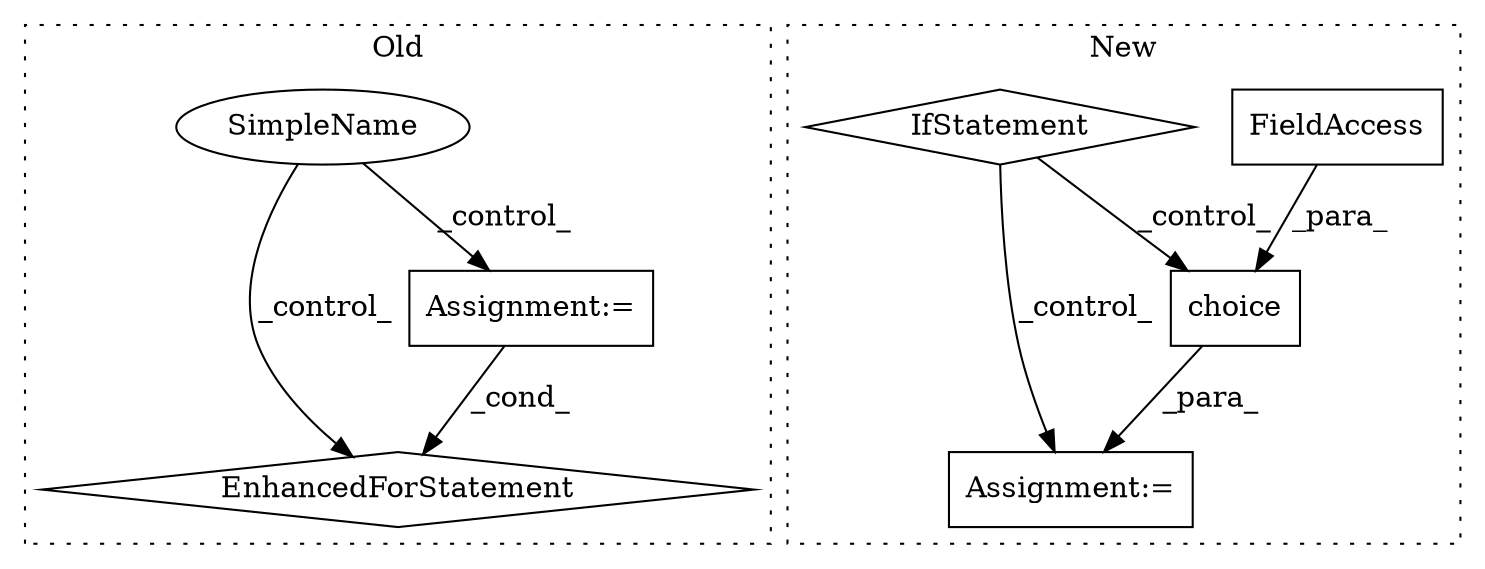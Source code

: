 digraph G {
subgraph cluster0 {
1 [label="EnhancedForStatement" a="70" s="1286,1388" l="61,2" shape="diamond"];
3 [label="Assignment:=" a="7" s="1286,1388" l="61,2" shape="box"];
5 [label="SimpleName" a="42" s="" l="" shape="ellipse"];
label = "Old";
style="dotted";
}
subgraph cluster1 {
2 [label="choice" a="32" s="1419,1465" l="7,1" shape="box"];
4 [label="Assignment:=" a="7" s="1405" l="1" shape="box"];
6 [label="FieldAccess" a="22" s="1447" l="12" shape="box"];
7 [label="IfStatement" a="25" s="1339,1372" l="4,2" shape="diamond"];
label = "New";
style="dotted";
}
2 -> 4 [label="_para_"];
3 -> 1 [label="_cond_"];
5 -> 1 [label="_control_"];
5 -> 3 [label="_control_"];
6 -> 2 [label="_para_"];
7 -> 2 [label="_control_"];
7 -> 4 [label="_control_"];
}